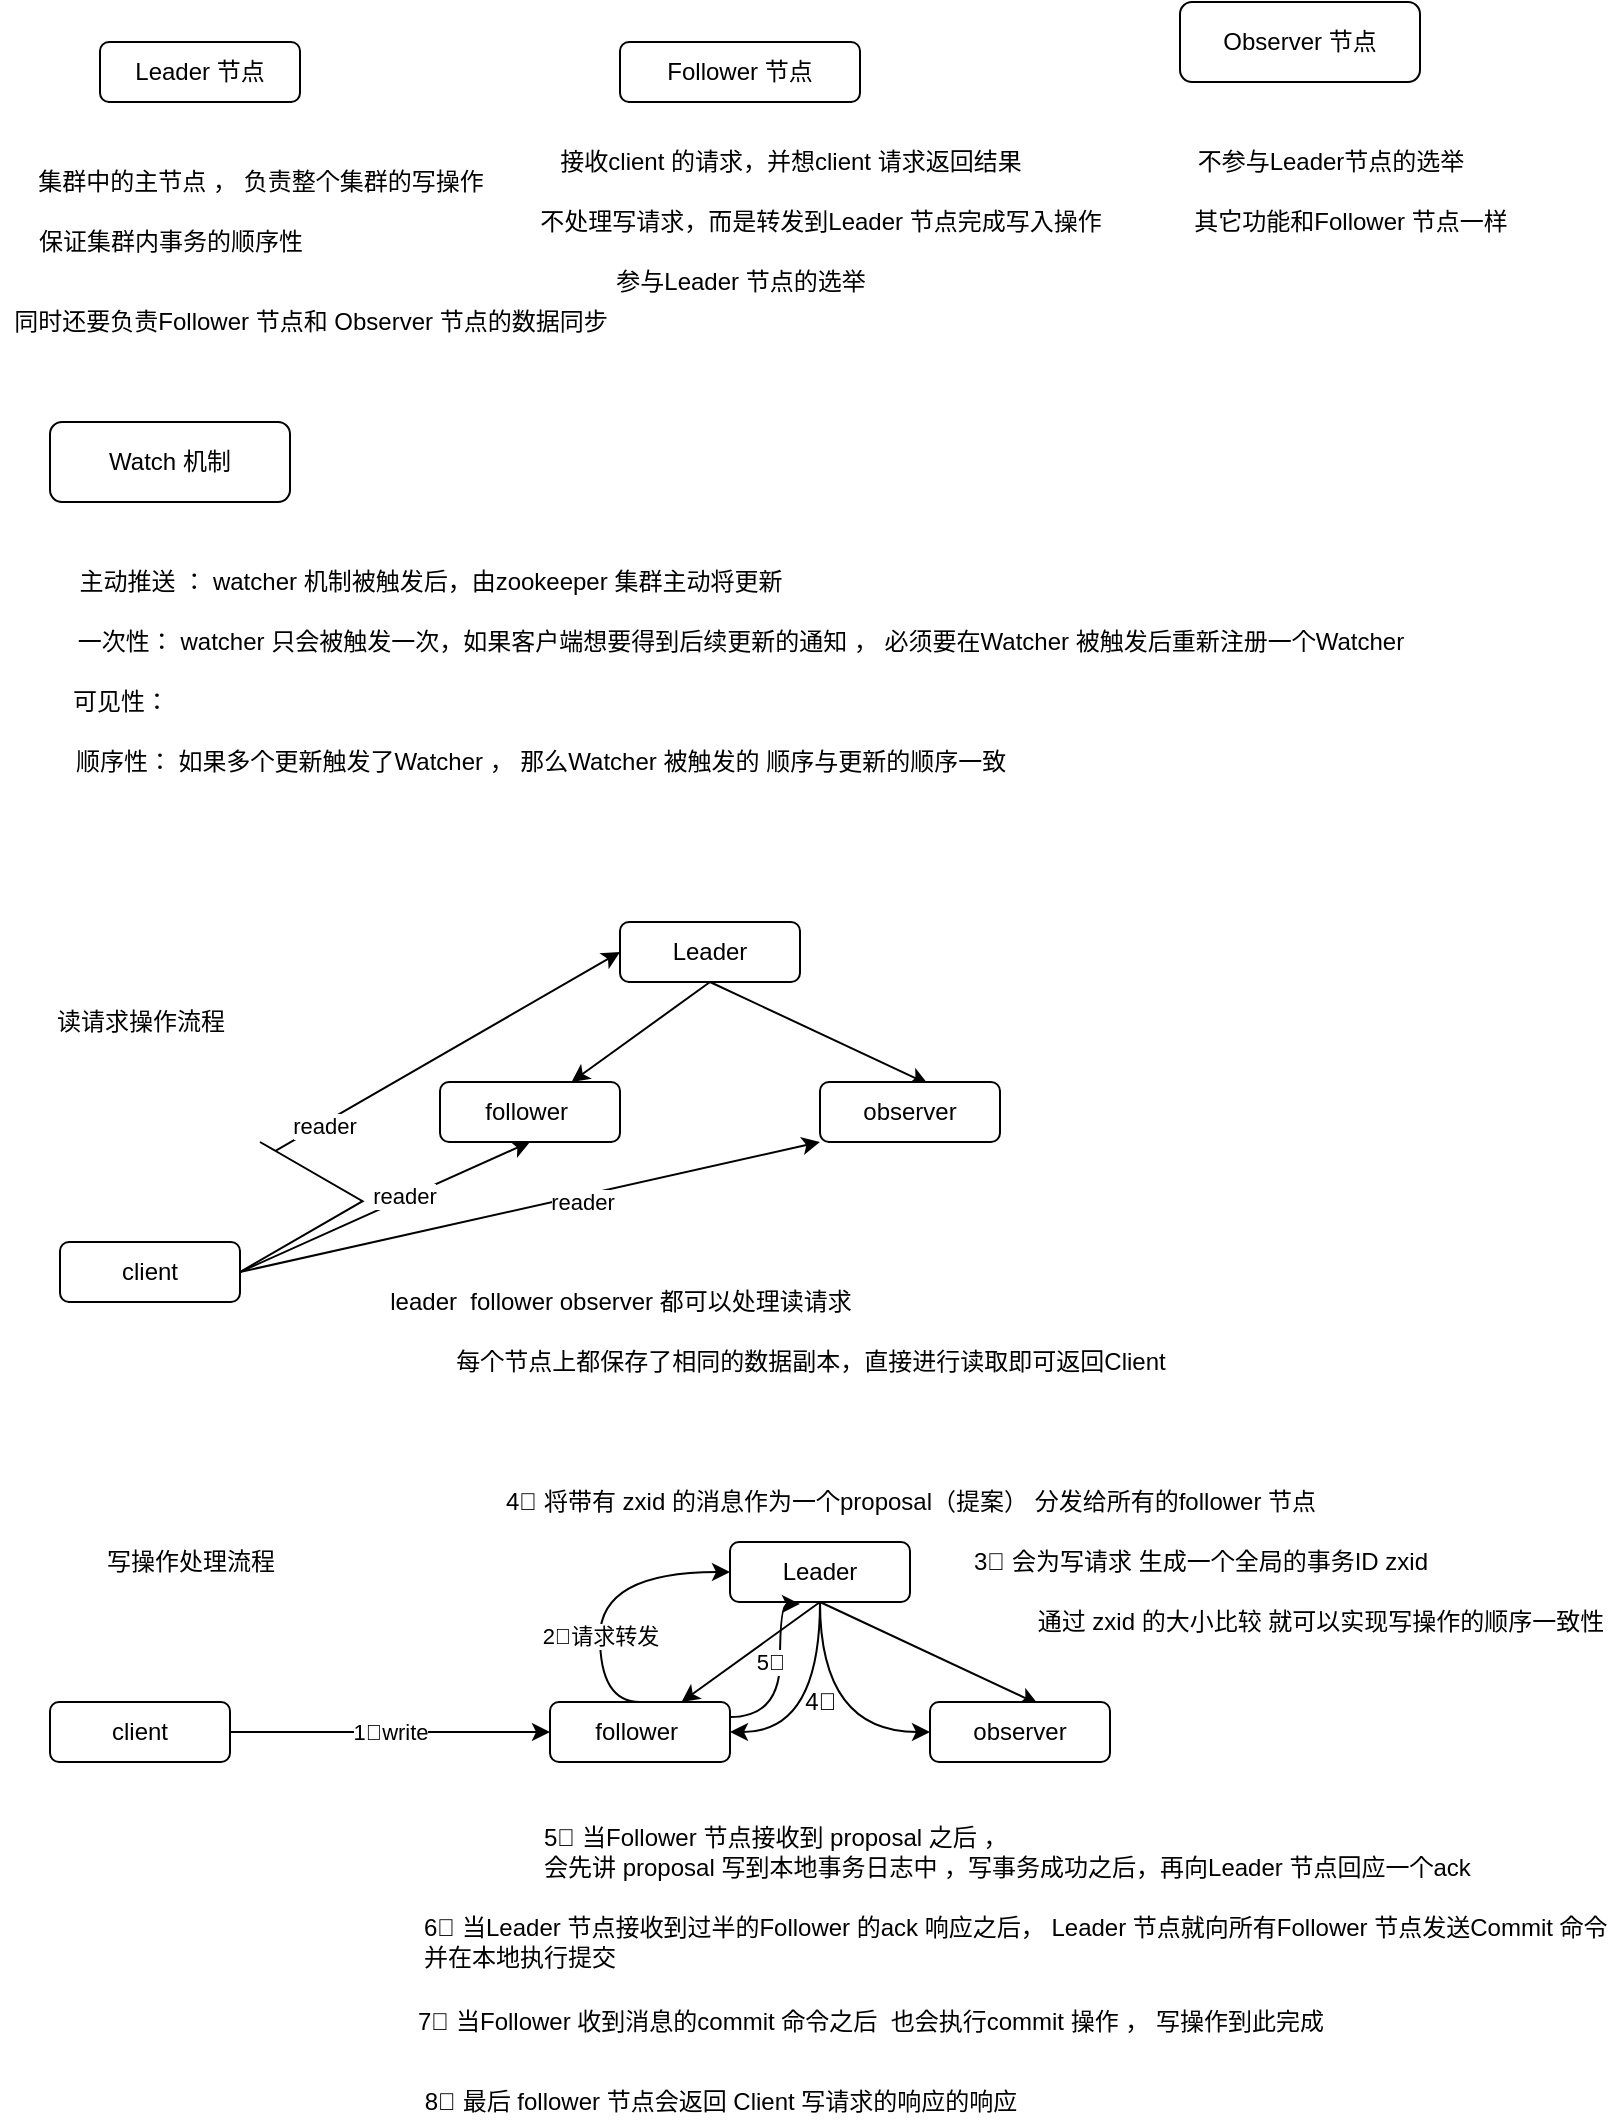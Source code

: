 <mxfile version="14.8.5" type="github">
  <diagram id="P7G8GTeyHRKtR24iW_QI" name="第 1 页">
    <mxGraphModel dx="1298" dy="866" grid="1" gridSize="10" guides="1" tooltips="1" connect="1" arrows="1" fold="1" page="1" pageScale="1" pageWidth="827" pageHeight="1169" math="0" shadow="0">
      <root>
        <mxCell id="0" />
        <mxCell id="1" parent="0" />
        <mxCell id="5PwGi8R45MH65Nu5DJQK-1" value="Leader 节点" style="rounded=1;whiteSpace=wrap;html=1;" vertex="1" parent="1">
          <mxGeometry x="60" y="50" width="100" height="30" as="geometry" />
        </mxCell>
        <mxCell id="5PwGi8R45MH65Nu5DJQK-2" value="Observer 节点" style="rounded=1;whiteSpace=wrap;html=1;" vertex="1" parent="1">
          <mxGeometry x="600" y="30" width="120" height="40" as="geometry" />
        </mxCell>
        <mxCell id="5PwGi8R45MH65Nu5DJQK-3" value="Follower 节点" style="rounded=1;whiteSpace=wrap;html=1;" vertex="1" parent="1">
          <mxGeometry x="320" y="50" width="120" height="30" as="geometry" />
        </mxCell>
        <mxCell id="5PwGi8R45MH65Nu5DJQK-4" value="集群中的主节点 ， 负责整个集群的写操作" style="text;html=1;align=center;verticalAlign=middle;resizable=0;points=[];autosize=1;strokeColor=none;" vertex="1" parent="1">
          <mxGeometry x="20" y="110" width="240" height="20" as="geometry" />
        </mxCell>
        <mxCell id="5PwGi8R45MH65Nu5DJQK-5" value="保证集群内事务的顺序性" style="text;html=1;align=center;verticalAlign=middle;resizable=0;points=[];autosize=1;strokeColor=none;" vertex="1" parent="1">
          <mxGeometry x="20" y="140" width="150" height="20" as="geometry" />
        </mxCell>
        <mxCell id="5PwGi8R45MH65Nu5DJQK-6" value="同时还要负责Follower 节点和 Observer 节点的数据同步" style="text;html=1;align=center;verticalAlign=middle;resizable=0;points=[];autosize=1;strokeColor=none;" vertex="1" parent="1">
          <mxGeometry x="10" y="180" width="310" height="20" as="geometry" />
        </mxCell>
        <mxCell id="5PwGi8R45MH65Nu5DJQK-7" value="接收client 的请求，并想client 请求返回结果" style="text;html=1;align=center;verticalAlign=middle;resizable=0;points=[];autosize=1;strokeColor=none;" vertex="1" parent="1">
          <mxGeometry x="280" y="100" width="250" height="20" as="geometry" />
        </mxCell>
        <mxCell id="5PwGi8R45MH65Nu5DJQK-8" value="不处理写请求，而是转发到Leader 节点完成写入操作" style="text;html=1;align=center;verticalAlign=middle;resizable=0;points=[];autosize=1;strokeColor=none;" vertex="1" parent="1">
          <mxGeometry x="270" y="130" width="300" height="20" as="geometry" />
        </mxCell>
        <mxCell id="5PwGi8R45MH65Nu5DJQK-9" value="参与Leader 节点的选举" style="text;html=1;align=center;verticalAlign=middle;resizable=0;points=[];autosize=1;strokeColor=none;" vertex="1" parent="1">
          <mxGeometry x="310" y="160" width="140" height="20" as="geometry" />
        </mxCell>
        <mxCell id="5PwGi8R45MH65Nu5DJQK-10" value="不参与Leader节点的选举" style="text;html=1;align=center;verticalAlign=middle;resizable=0;points=[];autosize=1;strokeColor=none;" vertex="1" parent="1">
          <mxGeometry x="600" y="100" width="150" height="20" as="geometry" />
        </mxCell>
        <mxCell id="5PwGi8R45MH65Nu5DJQK-11" value="其它功能和Follower 节点一样" style="text;html=1;align=center;verticalAlign=middle;resizable=0;points=[];autosize=1;strokeColor=none;" vertex="1" parent="1">
          <mxGeometry x="600" y="130" width="170" height="20" as="geometry" />
        </mxCell>
        <mxCell id="5PwGi8R45MH65Nu5DJQK-12" value="Watch 机制" style="rounded=1;whiteSpace=wrap;html=1;" vertex="1" parent="1">
          <mxGeometry x="35" y="240" width="120" height="40" as="geometry" />
        </mxCell>
        <mxCell id="5PwGi8R45MH65Nu5DJQK-13" value="主动推送 ： watcher 机制被触发后，由zookeeper 集群主动将更新" style="text;html=1;align=center;verticalAlign=middle;resizable=0;points=[];autosize=1;strokeColor=none;" vertex="1" parent="1">
          <mxGeometry x="40" y="310" width="370" height="20" as="geometry" />
        </mxCell>
        <mxCell id="5PwGi8R45MH65Nu5DJQK-14" value="一次性： watcher 只会被触发一次，如果客户端想要得到后续更新的通知 ， 必须要在Watcher 被触发后重新注册一个Watcher" style="text;html=1;align=center;verticalAlign=middle;resizable=0;points=[];autosize=1;strokeColor=none;" vertex="1" parent="1">
          <mxGeometry x="40" y="340" width="680" height="20" as="geometry" />
        </mxCell>
        <mxCell id="5PwGi8R45MH65Nu5DJQK-15" value="可见性：" style="text;html=1;align=center;verticalAlign=middle;resizable=0;points=[];autosize=1;strokeColor=none;" vertex="1" parent="1">
          <mxGeometry x="40" y="370" width="60" height="20" as="geometry" />
        </mxCell>
        <mxCell id="5PwGi8R45MH65Nu5DJQK-16" value="顺序性： 如果多个更新触发了Watcher ， 那么Watcher 被触发的 顺序与更新的顺序一致" style="text;html=1;align=center;verticalAlign=middle;resizable=0;points=[];autosize=1;strokeColor=none;" vertex="1" parent="1">
          <mxGeometry x="40" y="400" width="480" height="20" as="geometry" />
        </mxCell>
        <mxCell id="5PwGi8R45MH65Nu5DJQK-20" style="rounded=0;orthogonalLoop=1;jettySize=auto;html=1;exitX=0.5;exitY=1;exitDx=0;exitDy=0;" edge="1" parent="1" source="5PwGi8R45MH65Nu5DJQK-17" target="5PwGi8R45MH65Nu5DJQK-18">
          <mxGeometry relative="1" as="geometry" />
        </mxCell>
        <mxCell id="5PwGi8R45MH65Nu5DJQK-21" style="rounded=0;orthogonalLoop=1;jettySize=auto;html=1;exitX=0.5;exitY=1;exitDx=0;exitDy=0;entryX=0.6;entryY=0.033;entryDx=0;entryDy=0;entryPerimeter=0;" edge="1" parent="1" source="5PwGi8R45MH65Nu5DJQK-17" target="5PwGi8R45MH65Nu5DJQK-19">
          <mxGeometry relative="1" as="geometry" />
        </mxCell>
        <mxCell id="5PwGi8R45MH65Nu5DJQK-17" value="Leader" style="rounded=1;whiteSpace=wrap;html=1;" vertex="1" parent="1">
          <mxGeometry x="320" y="490" width="90" height="30" as="geometry" />
        </mxCell>
        <mxCell id="5PwGi8R45MH65Nu5DJQK-18" value="follower&amp;nbsp;" style="rounded=1;whiteSpace=wrap;html=1;" vertex="1" parent="1">
          <mxGeometry x="230" y="570" width="90" height="30" as="geometry" />
        </mxCell>
        <mxCell id="5PwGi8R45MH65Nu5DJQK-19" value="observer" style="rounded=1;whiteSpace=wrap;html=1;" vertex="1" parent="1">
          <mxGeometry x="420" y="570" width="90" height="30" as="geometry" />
        </mxCell>
        <mxCell id="5PwGi8R45MH65Nu5DJQK-23" style="edgeStyle=none;rounded=0;orthogonalLoop=1;jettySize=auto;html=1;entryX=0.5;entryY=1;entryDx=0;entryDy=0;" edge="1" parent="1" target="5PwGi8R45MH65Nu5DJQK-18">
          <mxGeometry relative="1" as="geometry">
            <mxPoint x="130" y="665" as="sourcePoint" />
          </mxGeometry>
        </mxCell>
        <mxCell id="5PwGi8R45MH65Nu5DJQK-25" value="reader" style="edgeLabel;html=1;align=center;verticalAlign=middle;resizable=0;points=[];" vertex="1" connectable="0" parent="5PwGi8R45MH65Nu5DJQK-23">
          <mxGeometry x="0.126" y="2" relative="1" as="geometry">
            <mxPoint x="1" as="offset" />
          </mxGeometry>
        </mxCell>
        <mxCell id="5PwGi8R45MH65Nu5DJQK-24" style="edgeStyle=none;rounded=0;orthogonalLoop=1;jettySize=auto;html=1;exitX=1;exitY=0.5;exitDx=0;exitDy=0;entryX=0;entryY=1;entryDx=0;entryDy=0;" edge="1" parent="1" source="5PwGi8R45MH65Nu5DJQK-22" target="5PwGi8R45MH65Nu5DJQK-19">
          <mxGeometry relative="1" as="geometry" />
        </mxCell>
        <mxCell id="5PwGi8R45MH65Nu5DJQK-26" value="reader" style="edgeLabel;html=1;align=center;verticalAlign=middle;resizable=0;points=[];" vertex="1" connectable="0" parent="5PwGi8R45MH65Nu5DJQK-24">
          <mxGeometry x="0.174" y="-3" relative="1" as="geometry">
            <mxPoint as="offset" />
          </mxGeometry>
        </mxCell>
        <mxCell id="5PwGi8R45MH65Nu5DJQK-27" style="edgeStyle=isometricEdgeStyle;rounded=0;orthogonalLoop=1;jettySize=auto;html=1;exitX=1;exitY=0.5;exitDx=0;exitDy=0;entryX=0;entryY=0.5;entryDx=0;entryDy=0;" edge="1" parent="1" source="5PwGi8R45MH65Nu5DJQK-22" target="5PwGi8R45MH65Nu5DJQK-17">
          <mxGeometry relative="1" as="geometry">
            <Array as="points">
              <mxPoint x="140" y="600" />
              <mxPoint x="210" y="550" />
              <mxPoint x="150" y="580" />
            </Array>
          </mxGeometry>
        </mxCell>
        <mxCell id="5PwGi8R45MH65Nu5DJQK-28" value="reader" style="edgeLabel;html=1;align=center;verticalAlign=middle;resizable=0;points=[];" vertex="1" connectable="0" parent="5PwGi8R45MH65Nu5DJQK-27">
          <mxGeometry x="-0.016" y="-1" relative="1" as="geometry">
            <mxPoint as="offset" />
          </mxGeometry>
        </mxCell>
        <mxCell id="5PwGi8R45MH65Nu5DJQK-22" value="client" style="rounded=1;whiteSpace=wrap;html=1;" vertex="1" parent="1">
          <mxGeometry x="40" y="650" width="90" height="30" as="geometry" />
        </mxCell>
        <mxCell id="5PwGi8R45MH65Nu5DJQK-29" value="leader&amp;nbsp; follower observer 都可以处理读请求" style="text;html=1;align=center;verticalAlign=middle;resizable=0;points=[];autosize=1;strokeColor=none;" vertex="1" parent="1">
          <mxGeometry x="195" y="670" width="250" height="20" as="geometry" />
        </mxCell>
        <mxCell id="5PwGi8R45MH65Nu5DJQK-30" value="每个节点上都保存了相同的数据副本，直接进行读取即可返回Client" style="text;html=1;align=center;verticalAlign=middle;resizable=0;points=[];autosize=1;strokeColor=none;" vertex="1" parent="1">
          <mxGeometry x="230" y="700" width="370" height="20" as="geometry" />
        </mxCell>
        <mxCell id="5PwGi8R45MH65Nu5DJQK-31" value="读请求操作流程" style="text;html=1;align=center;verticalAlign=middle;resizable=0;points=[];autosize=1;strokeColor=none;" vertex="1" parent="1">
          <mxGeometry x="30" y="530" width="100" height="20" as="geometry" />
        </mxCell>
        <mxCell id="5PwGi8R45MH65Nu5DJQK-32" style="rounded=0;orthogonalLoop=1;jettySize=auto;html=1;exitX=0.5;exitY=1;exitDx=0;exitDy=0;" edge="1" parent="1" source="5PwGi8R45MH65Nu5DJQK-34" target="5PwGi8R45MH65Nu5DJQK-35">
          <mxGeometry relative="1" as="geometry" />
        </mxCell>
        <mxCell id="5PwGi8R45MH65Nu5DJQK-33" style="rounded=0;orthogonalLoop=1;jettySize=auto;html=1;exitX=0.5;exitY=1;exitDx=0;exitDy=0;entryX=0.6;entryY=0.033;entryDx=0;entryDy=0;entryPerimeter=0;" edge="1" parent="1" source="5PwGi8R45MH65Nu5DJQK-34" target="5PwGi8R45MH65Nu5DJQK-36">
          <mxGeometry relative="1" as="geometry" />
        </mxCell>
        <mxCell id="5PwGi8R45MH65Nu5DJQK-46" style="edgeStyle=orthogonalEdgeStyle;curved=1;rounded=0;orthogonalLoop=1;jettySize=auto;html=1;exitX=0.5;exitY=1;exitDx=0;exitDy=0;entryX=1;entryY=0.5;entryDx=0;entryDy=0;" edge="1" parent="1" source="5PwGi8R45MH65Nu5DJQK-34" target="5PwGi8R45MH65Nu5DJQK-35">
          <mxGeometry relative="1" as="geometry" />
        </mxCell>
        <mxCell id="5PwGi8R45MH65Nu5DJQK-47" style="edgeStyle=orthogonalEdgeStyle;curved=1;rounded=0;orthogonalLoop=1;jettySize=auto;html=1;exitX=0.5;exitY=1;exitDx=0;exitDy=0;entryX=0;entryY=0.5;entryDx=0;entryDy=0;" edge="1" parent="1" source="5PwGi8R45MH65Nu5DJQK-34" target="5PwGi8R45MH65Nu5DJQK-36">
          <mxGeometry relative="1" as="geometry" />
        </mxCell>
        <mxCell id="5PwGi8R45MH65Nu5DJQK-34" value="Leader" style="rounded=1;whiteSpace=wrap;html=1;" vertex="1" parent="1">
          <mxGeometry x="375" y="800" width="90" height="30" as="geometry" />
        </mxCell>
        <mxCell id="5PwGi8R45MH65Nu5DJQK-41" style="edgeStyle=orthogonalEdgeStyle;rounded=0;orthogonalLoop=1;jettySize=auto;html=1;exitX=0.5;exitY=0;exitDx=0;exitDy=0;entryX=0;entryY=0.5;entryDx=0;entryDy=0;curved=1;" edge="1" parent="1" source="5PwGi8R45MH65Nu5DJQK-35" target="5PwGi8R45MH65Nu5DJQK-34">
          <mxGeometry relative="1" as="geometry">
            <Array as="points">
              <mxPoint x="310" y="880" />
              <mxPoint x="310" y="815" />
            </Array>
          </mxGeometry>
        </mxCell>
        <mxCell id="5PwGi8R45MH65Nu5DJQK-42" value="2⃣️请求转发" style="edgeLabel;html=1;align=center;verticalAlign=middle;resizable=0;points=[];" vertex="1" connectable="0" parent="5PwGi8R45MH65Nu5DJQK-41">
          <mxGeometry x="-0.293" relative="1" as="geometry">
            <mxPoint as="offset" />
          </mxGeometry>
        </mxCell>
        <mxCell id="5PwGi8R45MH65Nu5DJQK-50" style="edgeStyle=orthogonalEdgeStyle;curved=1;rounded=0;orthogonalLoop=1;jettySize=auto;html=1;exitX=1;exitY=0.25;exitDx=0;exitDy=0;entryX=0.389;entryY=1.033;entryDx=0;entryDy=0;entryPerimeter=0;" edge="1" parent="1" source="5PwGi8R45MH65Nu5DJQK-35" target="5PwGi8R45MH65Nu5DJQK-34">
          <mxGeometry relative="1" as="geometry">
            <Array as="points">
              <mxPoint x="400" y="888" />
              <mxPoint x="400" y="831" />
            </Array>
          </mxGeometry>
        </mxCell>
        <mxCell id="5PwGi8R45MH65Nu5DJQK-51" value="5⃣️" style="edgeLabel;html=1;align=center;verticalAlign=middle;resizable=0;points=[];" vertex="1" connectable="0" parent="5PwGi8R45MH65Nu5DJQK-50">
          <mxGeometry x="0.147" y="5" relative="1" as="geometry">
            <mxPoint as="offset" />
          </mxGeometry>
        </mxCell>
        <mxCell id="5PwGi8R45MH65Nu5DJQK-35" value="follower&amp;nbsp;" style="rounded=1;whiteSpace=wrap;html=1;" vertex="1" parent="1">
          <mxGeometry x="285" y="880" width="90" height="30" as="geometry" />
        </mxCell>
        <mxCell id="5PwGi8R45MH65Nu5DJQK-36" value="observer" style="rounded=1;whiteSpace=wrap;html=1;" vertex="1" parent="1">
          <mxGeometry x="475" y="880" width="90" height="30" as="geometry" />
        </mxCell>
        <mxCell id="5PwGi8R45MH65Nu5DJQK-39" value="1⃣️write" style="rounded=0;orthogonalLoop=1;jettySize=auto;html=1;exitX=1;exitY=0.5;exitDx=0;exitDy=0;entryX=0;entryY=0.5;entryDx=0;entryDy=0;" edge="1" parent="1" source="5PwGi8R45MH65Nu5DJQK-38" target="5PwGi8R45MH65Nu5DJQK-35">
          <mxGeometry relative="1" as="geometry" />
        </mxCell>
        <mxCell id="5PwGi8R45MH65Nu5DJQK-38" value="client" style="rounded=1;whiteSpace=wrap;html=1;" vertex="1" parent="1">
          <mxGeometry x="35" y="880" width="90" height="30" as="geometry" />
        </mxCell>
        <mxCell id="5PwGi8R45MH65Nu5DJQK-40" value="写操作处理流程" style="text;html=1;align=center;verticalAlign=middle;resizable=0;points=[];autosize=1;strokeColor=none;" vertex="1" parent="1">
          <mxGeometry x="55" y="800" width="100" height="20" as="geometry" />
        </mxCell>
        <mxCell id="5PwGi8R45MH65Nu5DJQK-43" value="3⃣️ 会为写请求 生成一个全局的事务ID zxid" style="text;html=1;align=center;verticalAlign=middle;resizable=0;points=[];autosize=1;strokeColor=none;" vertex="1" parent="1">
          <mxGeometry x="490" y="800" width="240" height="20" as="geometry" />
        </mxCell>
        <mxCell id="5PwGi8R45MH65Nu5DJQK-44" value="通过 zxid 的大小比较 就可以实现写操作的顺序一致性" style="text;html=1;align=center;verticalAlign=middle;resizable=0;points=[];autosize=1;strokeColor=none;" vertex="1" parent="1">
          <mxGeometry x="520" y="830" width="300" height="20" as="geometry" />
        </mxCell>
        <mxCell id="5PwGi8R45MH65Nu5DJQK-45" value="4⃣️ 将带有 zxid 的消息作为一个proposal（提案） 分发给所有的follower 节点" style="text;html=1;align=center;verticalAlign=middle;resizable=0;points=[];autosize=1;strokeColor=none;" vertex="1" parent="1">
          <mxGeometry x="255" y="770" width="420" height="20" as="geometry" />
        </mxCell>
        <mxCell id="5PwGi8R45MH65Nu5DJQK-48" value="4⃣️" style="text;html=1;align=center;verticalAlign=middle;resizable=0;points=[];autosize=1;strokeColor=none;" vertex="1" parent="1">
          <mxGeometry x="405" y="870" width="30" height="20" as="geometry" />
        </mxCell>
        <mxCell id="5PwGi8R45MH65Nu5DJQK-49" value="5⃣️ 当Follower 节点接收到 proposal 之后 ，&lt;br&gt;会先讲 proposal 写到本地事务日志中 ，写事务成功之后，再向Leader 节点回应一个ack" style="text;html=1;align=left;verticalAlign=middle;resizable=0;points=[];autosize=1;strokeColor=none;" vertex="1" parent="1">
          <mxGeometry x="280" y="940" width="480" height="30" as="geometry" />
        </mxCell>
        <mxCell id="5PwGi8R45MH65Nu5DJQK-52" value="6⃣️ 当Leader 节点接收到过半的Follower 的ack 响应之后， Leader 节点就向所有Follower 节点发送Commit 命令&lt;br&gt;并在本地执行提交" style="text;html=1;align=left;verticalAlign=middle;resizable=0;points=[];autosize=1;strokeColor=none;" vertex="1" parent="1">
          <mxGeometry x="220" y="985" width="600" height="30" as="geometry" />
        </mxCell>
        <mxCell id="5PwGi8R45MH65Nu5DJQK-53" value="7⃣️ 当Follower 收到消息的commit 命令之后&amp;nbsp; 也会执行commit 操作 ， 写操作到此完成" style="text;html=1;align=center;verticalAlign=middle;resizable=0;points=[];autosize=1;strokeColor=none;" vertex="1" parent="1">
          <mxGeometry x="215" y="1030" width="460" height="20" as="geometry" />
        </mxCell>
        <mxCell id="5PwGi8R45MH65Nu5DJQK-54" value="8⃣️ 最后 follower 节点会返回 Client 写请求的响应的响应" style="text;html=1;align=center;verticalAlign=middle;resizable=0;points=[];autosize=1;strokeColor=none;" vertex="1" parent="1">
          <mxGeometry x="215" y="1070" width="310" height="20" as="geometry" />
        </mxCell>
      </root>
    </mxGraphModel>
  </diagram>
</mxfile>

